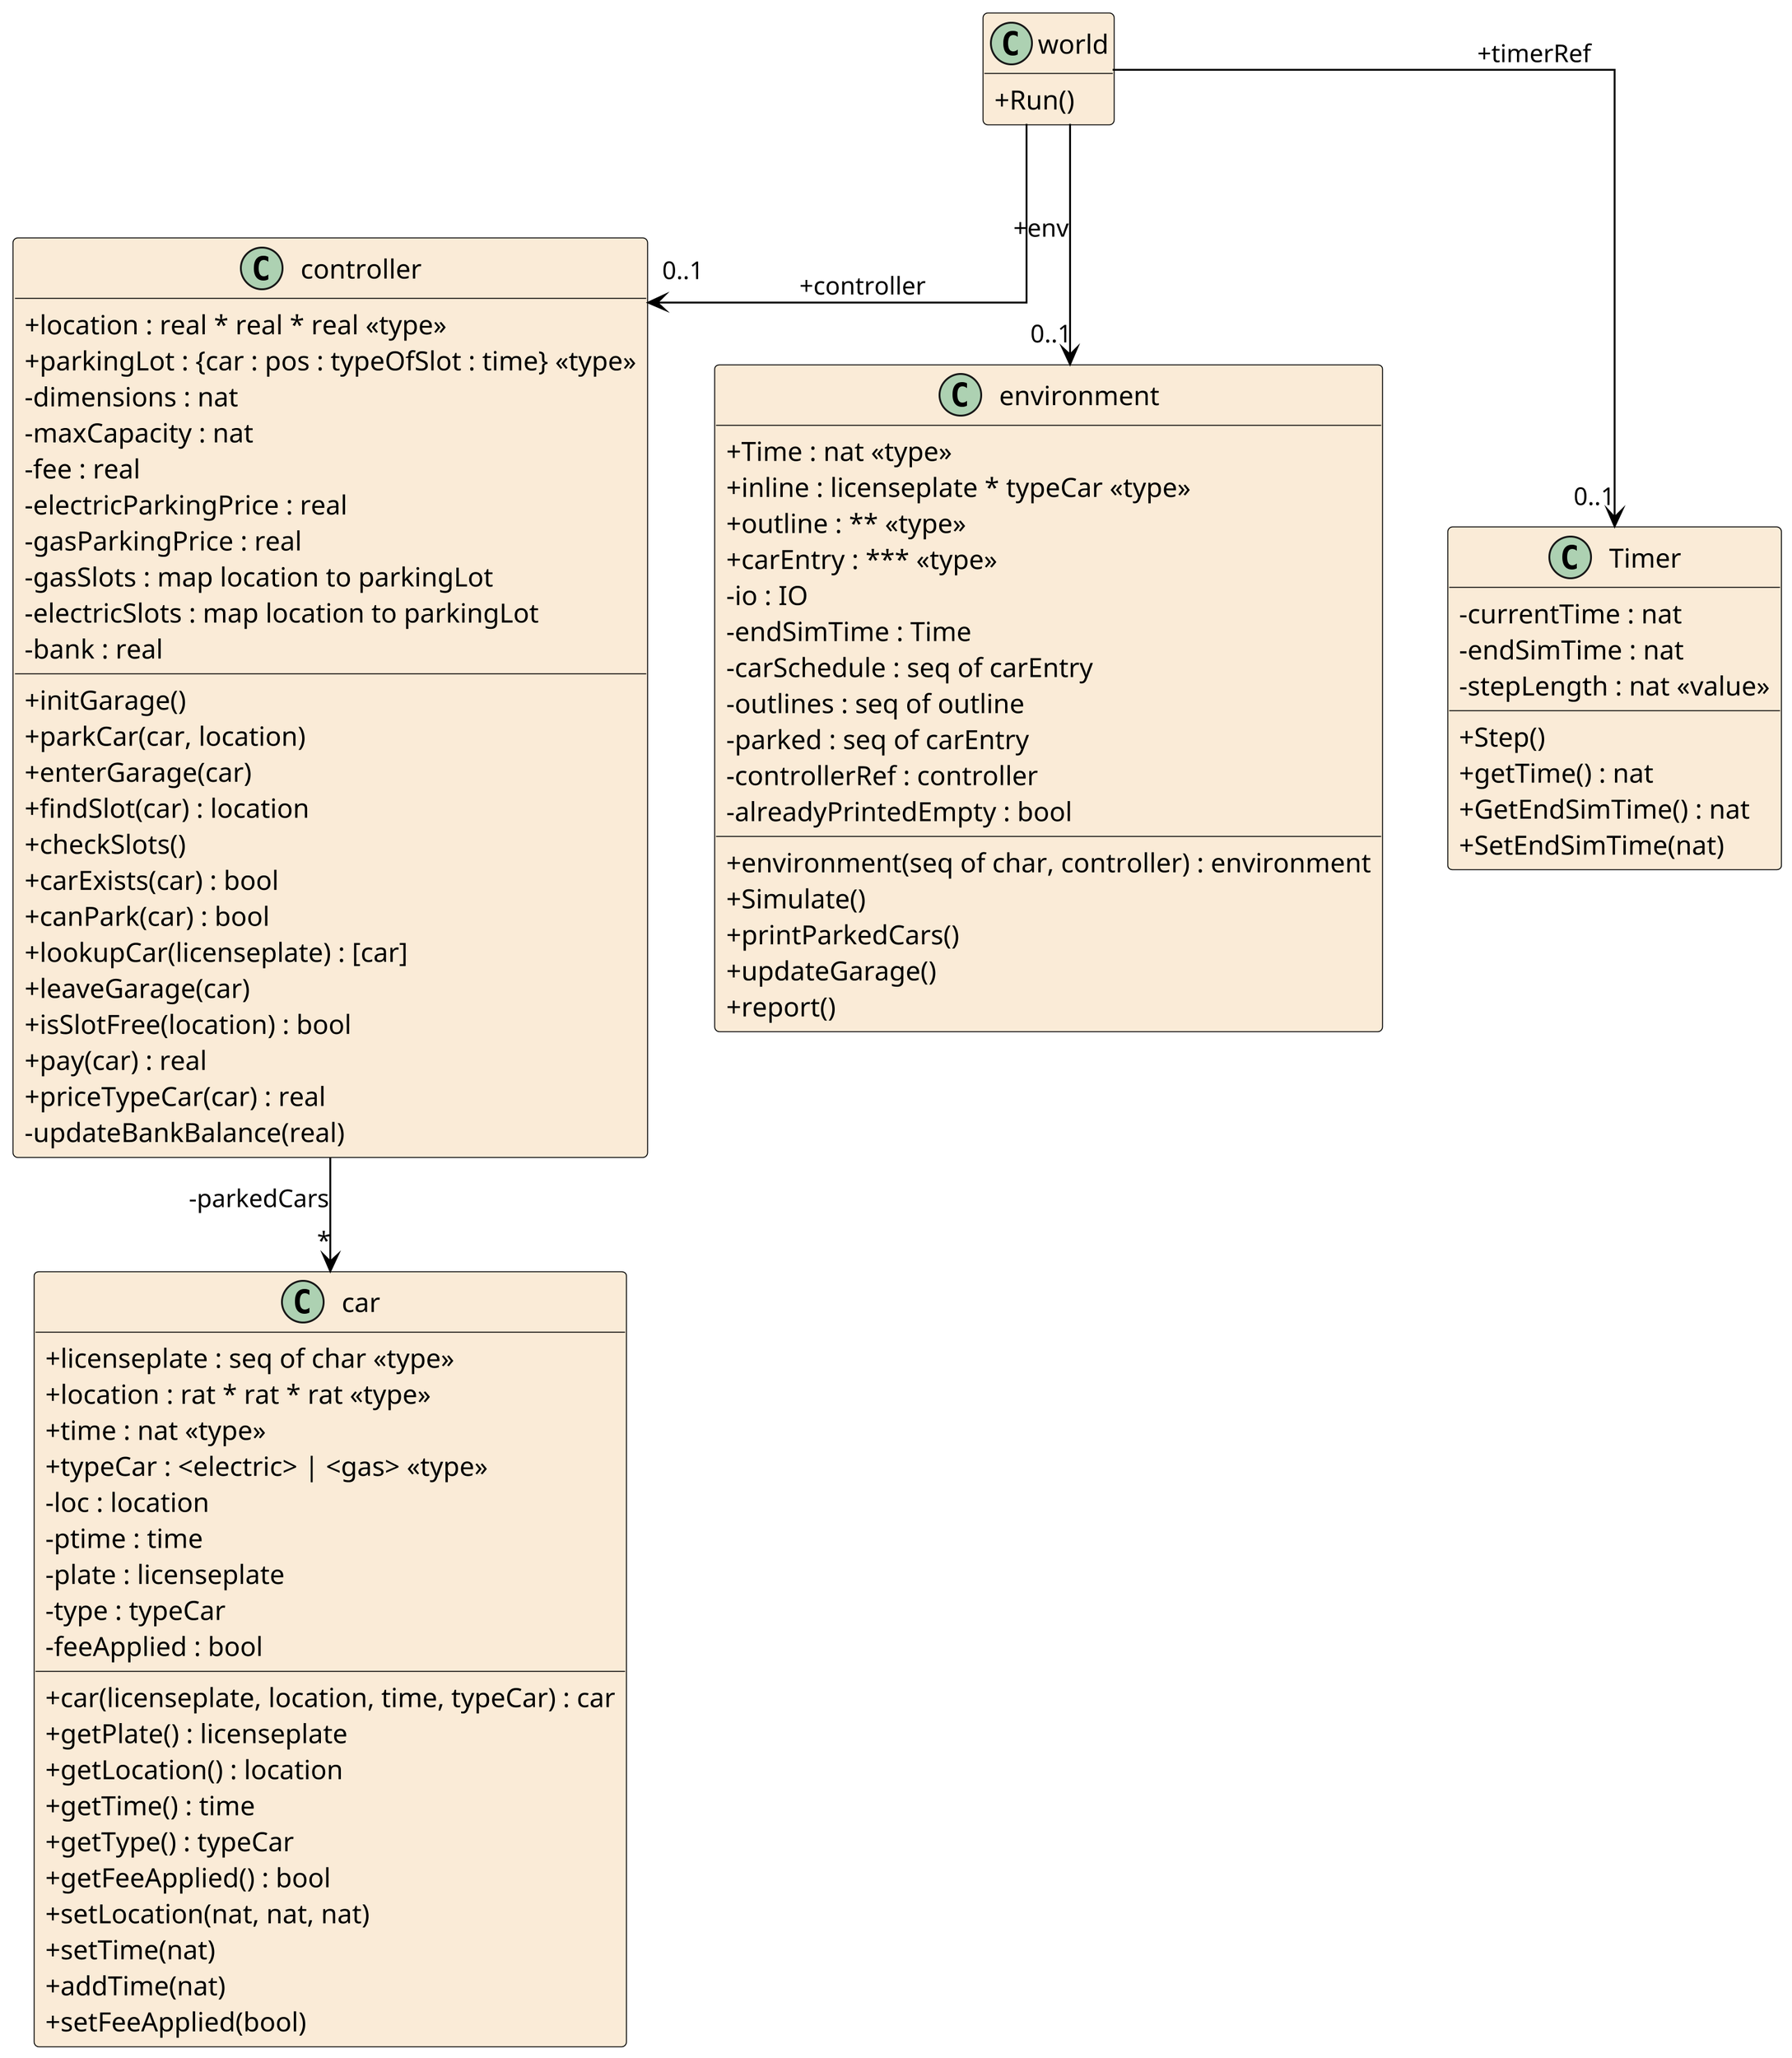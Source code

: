@startuml Parking

hide empty members
skinparam Shadowing false
skinparam classAttributeIconSize 0
skinparam ClassBorderThickness 0.5
skinparam groupInheritance 5
skinparam class {
	BackgroundColor AntiqueWhite
	ArrowColor Black
	BorderColor Black
}
skinparam defaultTextAlignment center
skinparam linetype ortho
skinparam Dpi 300
' skinparam backgroundColor transparent

class car
{
	+licenseplate : seq of char <<type>>
	+location : rat * rat * rat <<type>>
	+time : nat <<type>>
	+typeCar : <electric> | <gas> <<type>>
	-loc : location
	-ptime : time
	-plate : licenseplate
	-type : typeCar
	-feeApplied : bool
	+car(licenseplate, location, time, typeCar) : car
	+getPlate() : licenseplate
	+getLocation() : location
	+getTime() : time
	+getType() : typeCar
	+getFeeApplied() : bool
	+setLocation(nat, nat, nat)
	+setTime(nat)
	+addTime(nat)
	+setFeeApplied(bool)
}

class controller
{
	+location : real * real * real <<type>>
	+parkingLot : {car : pos : typeOfSlot : time} <<type>>
	-dimensions : nat
	-maxCapacity : nat
	-fee : real
	-electricParkingPrice : real
	-gasParkingPrice : real
	-gasSlots : map location to parkingLot
	-electricSlots : map location to parkingLot
	-bank : real
	+initGarage()
	+parkCar(car, location)
	+enterGarage(car)
	+findSlot(car) : location
	+checkSlots()
	+carExists(car) : bool
	+canPark(car) : bool
	+lookupCar(licenseplate) : [car]
	+leaveGarage(car)
	+isSlotFree(location) : bool
	+pay(car) : real
	+priceTypeCar(car) : real
	-updateBankBalance(real)
}

class environment
{
	+Time : nat <<type>>
	+inline : licenseplate * typeCar <<type>>
	+outline : ** <<type>>
	+carEntry : *** <<type>>
	-io : IO
	-endSimTime : Time
	-carSchedule : seq of carEntry
	-outlines : seq of outline
	-parked : seq of carEntry
	-controllerRef : controller
	-alreadyPrintedEmpty : bool
	+environment(seq of char, controller) : environment
	+Simulate()
	+printParkedCars()
	+updateGarage()
	+report()
}



class Timer
{
	-currentTime : nat
	-endSimTime : nat
	-stepLength : nat <<value>>
	+Step()
	+getTime() : nat
	+GetEndSimTime() : nat
	+SetEndSimTime(nat)
}

class world
{
	+Run()
}

controller --> "*" car : -parkedCars
world --> "0..1" environment : +env
world --> "0..1" controller : +controller
world --> "0..1" Timer : +timerRef

@enduml